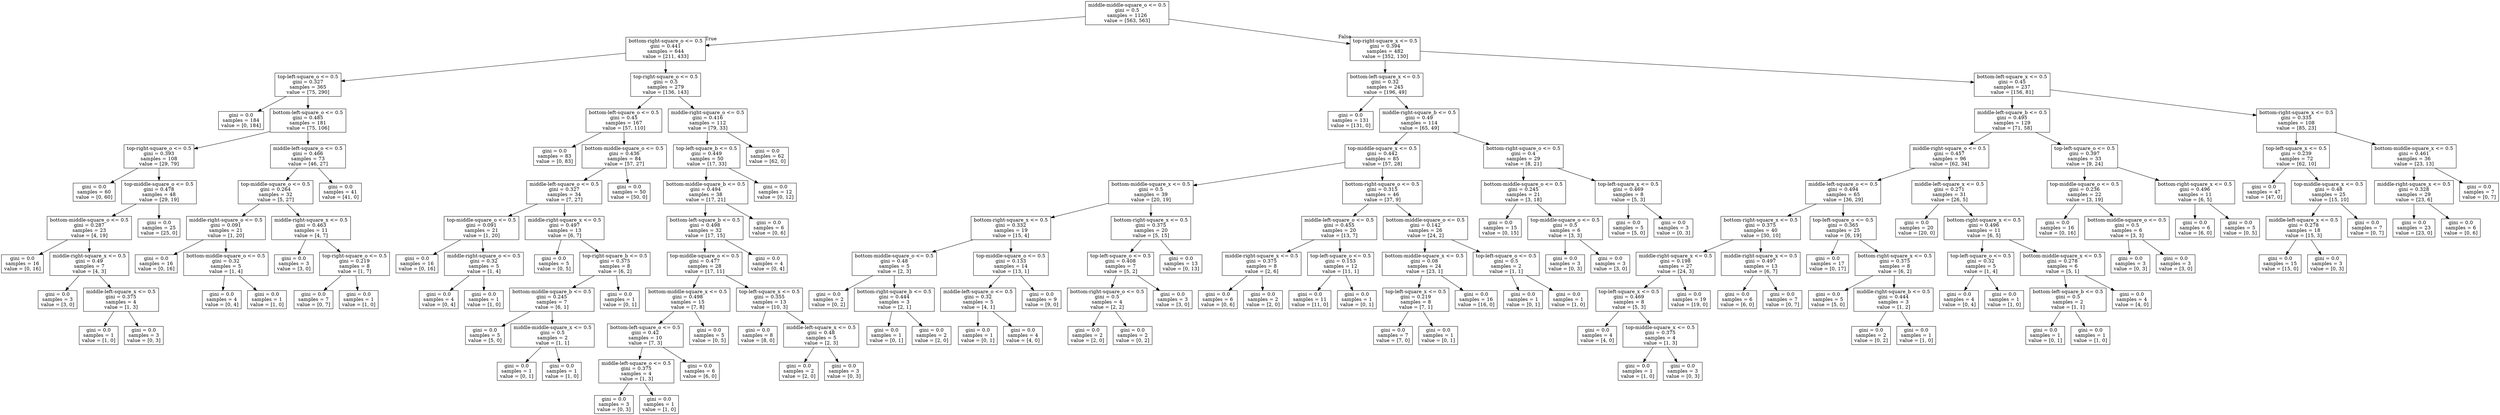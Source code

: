 digraph Tree {
node [shape=box] ;
0 [label="middle-middle-square_o <= 0.5\ngini = 0.5\nsamples = 1126\nvalue = [563, 563]"] ;
1 [label="bottom-right-square_o <= 0.5\ngini = 0.441\nsamples = 644\nvalue = [211, 433]"] ;
0 -> 1 [labeldistance=2.5, labelangle=45, headlabel="True"] ;
2 [label="top-left-square_o <= 0.5\ngini = 0.327\nsamples = 365\nvalue = [75, 290]"] ;
1 -> 2 ;
3 [label="gini = 0.0\nsamples = 184\nvalue = [0, 184]"] ;
2 -> 3 ;
4 [label="bottom-left-square_o <= 0.5\ngini = 0.485\nsamples = 181\nvalue = [75, 106]"] ;
2 -> 4 ;
5 [label="top-right-square_o <= 0.5\ngini = 0.393\nsamples = 108\nvalue = [29, 79]"] ;
4 -> 5 ;
6 [label="gini = 0.0\nsamples = 60\nvalue = [0, 60]"] ;
5 -> 6 ;
7 [label="top-middle-square_o <= 0.5\ngini = 0.478\nsamples = 48\nvalue = [29, 19]"] ;
5 -> 7 ;
8 [label="bottom-middle-square_o <= 0.5\ngini = 0.287\nsamples = 23\nvalue = [4, 19]"] ;
7 -> 8 ;
9 [label="gini = 0.0\nsamples = 16\nvalue = [0, 16]"] ;
8 -> 9 ;
10 [label="middle-right-square_x <= 0.5\ngini = 0.49\nsamples = 7\nvalue = [4, 3]"] ;
8 -> 10 ;
11 [label="gini = 0.0\nsamples = 3\nvalue = [3, 0]"] ;
10 -> 11 ;
12 [label="middle-left-square_x <= 0.5\ngini = 0.375\nsamples = 4\nvalue = [1, 3]"] ;
10 -> 12 ;
13 [label="gini = 0.0\nsamples = 1\nvalue = [1, 0]"] ;
12 -> 13 ;
14 [label="gini = 0.0\nsamples = 3\nvalue = [0, 3]"] ;
12 -> 14 ;
15 [label="gini = 0.0\nsamples = 25\nvalue = [25, 0]"] ;
7 -> 15 ;
16 [label="middle-left-square_o <= 0.5\ngini = 0.466\nsamples = 73\nvalue = [46, 27]"] ;
4 -> 16 ;
17 [label="top-middle-square_o <= 0.5\ngini = 0.264\nsamples = 32\nvalue = [5, 27]"] ;
16 -> 17 ;
18 [label="middle-right-square_o <= 0.5\ngini = 0.091\nsamples = 21\nvalue = [1, 20]"] ;
17 -> 18 ;
19 [label="gini = 0.0\nsamples = 16\nvalue = [0, 16]"] ;
18 -> 19 ;
20 [label="bottom-middle-square_o <= 0.5\ngini = 0.32\nsamples = 5\nvalue = [1, 4]"] ;
18 -> 20 ;
21 [label="gini = 0.0\nsamples = 4\nvalue = [0, 4]"] ;
20 -> 21 ;
22 [label="gini = 0.0\nsamples = 1\nvalue = [1, 0]"] ;
20 -> 22 ;
23 [label="middle-right-square_x <= 0.5\ngini = 0.463\nsamples = 11\nvalue = [4, 7]"] ;
17 -> 23 ;
24 [label="gini = 0.0\nsamples = 3\nvalue = [3, 0]"] ;
23 -> 24 ;
25 [label="top-right-square_o <= 0.5\ngini = 0.219\nsamples = 8\nvalue = [1, 7]"] ;
23 -> 25 ;
26 [label="gini = 0.0\nsamples = 7\nvalue = [0, 7]"] ;
25 -> 26 ;
27 [label="gini = 0.0\nsamples = 1\nvalue = [1, 0]"] ;
25 -> 27 ;
28 [label="gini = 0.0\nsamples = 41\nvalue = [41, 0]"] ;
16 -> 28 ;
29 [label="top-right-square_o <= 0.5\ngini = 0.5\nsamples = 279\nvalue = [136, 143]"] ;
1 -> 29 ;
30 [label="bottom-left-square_o <= 0.5\ngini = 0.45\nsamples = 167\nvalue = [57, 110]"] ;
29 -> 30 ;
31 [label="gini = 0.0\nsamples = 83\nvalue = [0, 83]"] ;
30 -> 31 ;
32 [label="bottom-middle-square_o <= 0.5\ngini = 0.436\nsamples = 84\nvalue = [57, 27]"] ;
30 -> 32 ;
33 [label="middle-left-square_o <= 0.5\ngini = 0.327\nsamples = 34\nvalue = [7, 27]"] ;
32 -> 33 ;
34 [label="top-middle-square_o <= 0.5\ngini = 0.091\nsamples = 21\nvalue = [1, 20]"] ;
33 -> 34 ;
35 [label="gini = 0.0\nsamples = 16\nvalue = [0, 16]"] ;
34 -> 35 ;
36 [label="middle-right-square_o <= 0.5\ngini = 0.32\nsamples = 5\nvalue = [1, 4]"] ;
34 -> 36 ;
37 [label="gini = 0.0\nsamples = 4\nvalue = [0, 4]"] ;
36 -> 37 ;
38 [label="gini = 0.0\nsamples = 1\nvalue = [1, 0]"] ;
36 -> 38 ;
39 [label="middle-right-square_x <= 0.5\ngini = 0.497\nsamples = 13\nvalue = [6, 7]"] ;
33 -> 39 ;
40 [label="gini = 0.0\nsamples = 5\nvalue = [0, 5]"] ;
39 -> 40 ;
41 [label="top-right-square_b <= 0.5\ngini = 0.375\nsamples = 8\nvalue = [6, 2]"] ;
39 -> 41 ;
42 [label="bottom-middle-square_b <= 0.5\ngini = 0.245\nsamples = 7\nvalue = [6, 1]"] ;
41 -> 42 ;
43 [label="gini = 0.0\nsamples = 5\nvalue = [5, 0]"] ;
42 -> 43 ;
44 [label="middle-middle-square_x <= 0.5\ngini = 0.5\nsamples = 2\nvalue = [1, 1]"] ;
42 -> 44 ;
45 [label="gini = 0.0\nsamples = 1\nvalue = [0, 1]"] ;
44 -> 45 ;
46 [label="gini = 0.0\nsamples = 1\nvalue = [1, 0]"] ;
44 -> 46 ;
47 [label="gini = 0.0\nsamples = 1\nvalue = [0, 1]"] ;
41 -> 47 ;
48 [label="gini = 0.0\nsamples = 50\nvalue = [50, 0]"] ;
32 -> 48 ;
49 [label="middle-right-square_o <= 0.5\ngini = 0.416\nsamples = 112\nvalue = [79, 33]"] ;
29 -> 49 ;
50 [label="top-left-square_b <= 0.5\ngini = 0.449\nsamples = 50\nvalue = [17, 33]"] ;
49 -> 50 ;
51 [label="bottom-middle-square_b <= 0.5\ngini = 0.494\nsamples = 38\nvalue = [17, 21]"] ;
50 -> 51 ;
52 [label="bottom-left-square_b <= 0.5\ngini = 0.498\nsamples = 32\nvalue = [17, 15]"] ;
51 -> 52 ;
53 [label="top-middle-square_o <= 0.5\ngini = 0.477\nsamples = 28\nvalue = [17, 11]"] ;
52 -> 53 ;
54 [label="bottom-middle-square_x <= 0.5\ngini = 0.498\nsamples = 15\nvalue = [7, 8]"] ;
53 -> 54 ;
55 [label="bottom-left-square_o <= 0.5\ngini = 0.42\nsamples = 10\nvalue = [7, 3]"] ;
54 -> 55 ;
56 [label="middle-left-square_o <= 0.5\ngini = 0.375\nsamples = 4\nvalue = [1, 3]"] ;
55 -> 56 ;
57 [label="gini = 0.0\nsamples = 3\nvalue = [0, 3]"] ;
56 -> 57 ;
58 [label="gini = 0.0\nsamples = 1\nvalue = [1, 0]"] ;
56 -> 58 ;
59 [label="gini = 0.0\nsamples = 6\nvalue = [6, 0]"] ;
55 -> 59 ;
60 [label="gini = 0.0\nsamples = 5\nvalue = [0, 5]"] ;
54 -> 60 ;
61 [label="top-left-square_x <= 0.5\ngini = 0.355\nsamples = 13\nvalue = [10, 3]"] ;
53 -> 61 ;
62 [label="gini = 0.0\nsamples = 8\nvalue = [8, 0]"] ;
61 -> 62 ;
63 [label="middle-left-square_x <= 0.5\ngini = 0.48\nsamples = 5\nvalue = [2, 3]"] ;
61 -> 63 ;
64 [label="gini = 0.0\nsamples = 2\nvalue = [2, 0]"] ;
63 -> 64 ;
65 [label="gini = 0.0\nsamples = 3\nvalue = [0, 3]"] ;
63 -> 65 ;
66 [label="gini = 0.0\nsamples = 4\nvalue = [0, 4]"] ;
52 -> 66 ;
67 [label="gini = 0.0\nsamples = 6\nvalue = [0, 6]"] ;
51 -> 67 ;
68 [label="gini = 0.0\nsamples = 12\nvalue = [0, 12]"] ;
50 -> 68 ;
69 [label="gini = 0.0\nsamples = 62\nvalue = [62, 0]"] ;
49 -> 69 ;
70 [label="top-right-square_x <= 0.5\ngini = 0.394\nsamples = 482\nvalue = [352, 130]"] ;
0 -> 70 [labeldistance=2.5, labelangle=-45, headlabel="False"] ;
71 [label="bottom-left-square_x <= 0.5\ngini = 0.32\nsamples = 245\nvalue = [196, 49]"] ;
70 -> 71 ;
72 [label="gini = 0.0\nsamples = 131\nvalue = [131, 0]"] ;
71 -> 72 ;
73 [label="middle-right-square_b <= 0.5\ngini = 0.49\nsamples = 114\nvalue = [65, 49]"] ;
71 -> 73 ;
74 [label="top-middle-square_x <= 0.5\ngini = 0.442\nsamples = 85\nvalue = [57, 28]"] ;
73 -> 74 ;
75 [label="bottom-middle-square_x <= 0.5\ngini = 0.5\nsamples = 39\nvalue = [20, 19]"] ;
74 -> 75 ;
76 [label="bottom-right-square_x <= 0.5\ngini = 0.332\nsamples = 19\nvalue = [15, 4]"] ;
75 -> 76 ;
77 [label="bottom-middle-square_o <= 0.5\ngini = 0.48\nsamples = 5\nvalue = [2, 3]"] ;
76 -> 77 ;
78 [label="gini = 0.0\nsamples = 2\nvalue = [0, 2]"] ;
77 -> 78 ;
79 [label="bottom-right-square_b <= 0.5\ngini = 0.444\nsamples = 3\nvalue = [2, 1]"] ;
77 -> 79 ;
80 [label="gini = 0.0\nsamples = 1\nvalue = [0, 1]"] ;
79 -> 80 ;
81 [label="gini = 0.0\nsamples = 2\nvalue = [2, 0]"] ;
79 -> 81 ;
82 [label="top-middle-square_o <= 0.5\ngini = 0.133\nsamples = 14\nvalue = [13, 1]"] ;
76 -> 82 ;
83 [label="middle-left-square_o <= 0.5\ngini = 0.32\nsamples = 5\nvalue = [4, 1]"] ;
82 -> 83 ;
84 [label="gini = 0.0\nsamples = 1\nvalue = [0, 1]"] ;
83 -> 84 ;
85 [label="gini = 0.0\nsamples = 4\nvalue = [4, 0]"] ;
83 -> 85 ;
86 [label="gini = 0.0\nsamples = 9\nvalue = [9, 0]"] ;
82 -> 86 ;
87 [label="bottom-right-square_x <= 0.5\ngini = 0.375\nsamples = 20\nvalue = [5, 15]"] ;
75 -> 87 ;
88 [label="top-left-square_o <= 0.5\ngini = 0.408\nsamples = 7\nvalue = [5, 2]"] ;
87 -> 88 ;
89 [label="bottom-right-square_o <= 0.5\ngini = 0.5\nsamples = 4\nvalue = [2, 2]"] ;
88 -> 89 ;
90 [label="gini = 0.0\nsamples = 2\nvalue = [2, 0]"] ;
89 -> 90 ;
91 [label="gini = 0.0\nsamples = 2\nvalue = [0, 2]"] ;
89 -> 91 ;
92 [label="gini = 0.0\nsamples = 3\nvalue = [3, 0]"] ;
88 -> 92 ;
93 [label="gini = 0.0\nsamples = 13\nvalue = [0, 13]"] ;
87 -> 93 ;
94 [label="bottom-right-square_o <= 0.5\ngini = 0.315\nsamples = 46\nvalue = [37, 9]"] ;
74 -> 94 ;
95 [label="middle-left-square_o <= 0.5\ngini = 0.455\nsamples = 20\nvalue = [13, 7]"] ;
94 -> 95 ;
96 [label="middle-right-square_x <= 0.5\ngini = 0.375\nsamples = 8\nvalue = [2, 6]"] ;
95 -> 96 ;
97 [label="gini = 0.0\nsamples = 6\nvalue = [0, 6]"] ;
96 -> 97 ;
98 [label="gini = 0.0\nsamples = 2\nvalue = [2, 0]"] ;
96 -> 98 ;
99 [label="top-left-square_o <= 0.5\ngini = 0.153\nsamples = 12\nvalue = [11, 1]"] ;
95 -> 99 ;
100 [label="gini = 0.0\nsamples = 11\nvalue = [11, 0]"] ;
99 -> 100 ;
101 [label="gini = 0.0\nsamples = 1\nvalue = [0, 1]"] ;
99 -> 101 ;
102 [label="bottom-middle-square_o <= 0.5\ngini = 0.142\nsamples = 26\nvalue = [24, 2]"] ;
94 -> 102 ;
103 [label="bottom-middle-square_x <= 0.5\ngini = 0.08\nsamples = 24\nvalue = [23, 1]"] ;
102 -> 103 ;
104 [label="top-left-square_x <= 0.5\ngini = 0.219\nsamples = 8\nvalue = [7, 1]"] ;
103 -> 104 ;
105 [label="gini = 0.0\nsamples = 7\nvalue = [7, 0]"] ;
104 -> 105 ;
106 [label="gini = 0.0\nsamples = 1\nvalue = [0, 1]"] ;
104 -> 106 ;
107 [label="gini = 0.0\nsamples = 16\nvalue = [16, 0]"] ;
103 -> 107 ;
108 [label="top-left-square_o <= 0.5\ngini = 0.5\nsamples = 2\nvalue = [1, 1]"] ;
102 -> 108 ;
109 [label="gini = 0.0\nsamples = 1\nvalue = [0, 1]"] ;
108 -> 109 ;
110 [label="gini = 0.0\nsamples = 1\nvalue = [1, 0]"] ;
108 -> 110 ;
111 [label="bottom-right-square_o <= 0.5\ngini = 0.4\nsamples = 29\nvalue = [8, 21]"] ;
73 -> 111 ;
112 [label="bottom-middle-square_o <= 0.5\ngini = 0.245\nsamples = 21\nvalue = [3, 18]"] ;
111 -> 112 ;
113 [label="gini = 0.0\nsamples = 15\nvalue = [0, 15]"] ;
112 -> 113 ;
114 [label="top-middle-square_o <= 0.5\ngini = 0.5\nsamples = 6\nvalue = [3, 3]"] ;
112 -> 114 ;
115 [label="gini = 0.0\nsamples = 3\nvalue = [0, 3]"] ;
114 -> 115 ;
116 [label="gini = 0.0\nsamples = 3\nvalue = [3, 0]"] ;
114 -> 116 ;
117 [label="top-left-square_x <= 0.5\ngini = 0.469\nsamples = 8\nvalue = [5, 3]"] ;
111 -> 117 ;
118 [label="gini = 0.0\nsamples = 5\nvalue = [5, 0]"] ;
117 -> 118 ;
119 [label="gini = 0.0\nsamples = 3\nvalue = [0, 3]"] ;
117 -> 119 ;
120 [label="bottom-left-square_x <= 0.5\ngini = 0.45\nsamples = 237\nvalue = [156, 81]"] ;
70 -> 120 ;
121 [label="middle-left-square_b <= 0.5\ngini = 0.495\nsamples = 129\nvalue = [71, 58]"] ;
120 -> 121 ;
122 [label="middle-right-square_o <= 0.5\ngini = 0.457\nsamples = 96\nvalue = [62, 34]"] ;
121 -> 122 ;
123 [label="middle-left-square_o <= 0.5\ngini = 0.494\nsamples = 65\nvalue = [36, 29]"] ;
122 -> 123 ;
124 [label="bottom-right-square_x <= 0.5\ngini = 0.375\nsamples = 40\nvalue = [30, 10]"] ;
123 -> 124 ;
125 [label="middle-right-square_x <= 0.5\ngini = 0.198\nsamples = 27\nvalue = [24, 3]"] ;
124 -> 125 ;
126 [label="top-left-square_x <= 0.5\ngini = 0.469\nsamples = 8\nvalue = [5, 3]"] ;
125 -> 126 ;
127 [label="gini = 0.0\nsamples = 4\nvalue = [4, 0]"] ;
126 -> 127 ;
128 [label="top-middle-square_x <= 0.5\ngini = 0.375\nsamples = 4\nvalue = [1, 3]"] ;
126 -> 128 ;
129 [label="gini = 0.0\nsamples = 1\nvalue = [1, 0]"] ;
128 -> 129 ;
130 [label="gini = 0.0\nsamples = 3\nvalue = [0, 3]"] ;
128 -> 130 ;
131 [label="gini = 0.0\nsamples = 19\nvalue = [19, 0]"] ;
125 -> 131 ;
132 [label="middle-right-square_x <= 0.5\ngini = 0.497\nsamples = 13\nvalue = [6, 7]"] ;
124 -> 132 ;
133 [label="gini = 0.0\nsamples = 6\nvalue = [6, 0]"] ;
132 -> 133 ;
134 [label="gini = 0.0\nsamples = 7\nvalue = [0, 7]"] ;
132 -> 134 ;
135 [label="top-left-square_o <= 0.5\ngini = 0.365\nsamples = 25\nvalue = [6, 19]"] ;
123 -> 135 ;
136 [label="gini = 0.0\nsamples = 17\nvalue = [0, 17]"] ;
135 -> 136 ;
137 [label="bottom-right-square_x <= 0.5\ngini = 0.375\nsamples = 8\nvalue = [6, 2]"] ;
135 -> 137 ;
138 [label="gini = 0.0\nsamples = 5\nvalue = [5, 0]"] ;
137 -> 138 ;
139 [label="middle-right-square_b <= 0.5\ngini = 0.444\nsamples = 3\nvalue = [1, 2]"] ;
137 -> 139 ;
140 [label="gini = 0.0\nsamples = 2\nvalue = [0, 2]"] ;
139 -> 140 ;
141 [label="gini = 0.0\nsamples = 1\nvalue = [1, 0]"] ;
139 -> 141 ;
142 [label="middle-left-square_x <= 0.5\ngini = 0.271\nsamples = 31\nvalue = [26, 5]"] ;
122 -> 142 ;
143 [label="gini = 0.0\nsamples = 20\nvalue = [20, 0]"] ;
142 -> 143 ;
144 [label="bottom-right-square_x <= 0.5\ngini = 0.496\nsamples = 11\nvalue = [6, 5]"] ;
142 -> 144 ;
145 [label="top-left-square_o <= 0.5\ngini = 0.32\nsamples = 5\nvalue = [1, 4]"] ;
144 -> 145 ;
146 [label="gini = 0.0\nsamples = 4\nvalue = [0, 4]"] ;
145 -> 146 ;
147 [label="gini = 0.0\nsamples = 1\nvalue = [1, 0]"] ;
145 -> 147 ;
148 [label="bottom-middle-square_x <= 0.5\ngini = 0.278\nsamples = 6\nvalue = [5, 1]"] ;
144 -> 148 ;
149 [label="bottom-left-square_b <= 0.5\ngini = 0.5\nsamples = 2\nvalue = [1, 1]"] ;
148 -> 149 ;
150 [label="gini = 0.0\nsamples = 1\nvalue = [0, 1]"] ;
149 -> 150 ;
151 [label="gini = 0.0\nsamples = 1\nvalue = [1, 0]"] ;
149 -> 151 ;
152 [label="gini = 0.0\nsamples = 4\nvalue = [4, 0]"] ;
148 -> 152 ;
153 [label="top-left-square_o <= 0.5\ngini = 0.397\nsamples = 33\nvalue = [9, 24]"] ;
121 -> 153 ;
154 [label="top-middle-square_o <= 0.5\ngini = 0.236\nsamples = 22\nvalue = [3, 19]"] ;
153 -> 154 ;
155 [label="gini = 0.0\nsamples = 16\nvalue = [0, 16]"] ;
154 -> 155 ;
156 [label="bottom-middle-square_o <= 0.5\ngini = 0.5\nsamples = 6\nvalue = [3, 3]"] ;
154 -> 156 ;
157 [label="gini = 0.0\nsamples = 3\nvalue = [0, 3]"] ;
156 -> 157 ;
158 [label="gini = 0.0\nsamples = 3\nvalue = [3, 0]"] ;
156 -> 158 ;
159 [label="bottom-right-square_x <= 0.5\ngini = 0.496\nsamples = 11\nvalue = [6, 5]"] ;
153 -> 159 ;
160 [label="gini = 0.0\nsamples = 6\nvalue = [6, 0]"] ;
159 -> 160 ;
161 [label="gini = 0.0\nsamples = 5\nvalue = [0, 5]"] ;
159 -> 161 ;
162 [label="bottom-right-square_x <= 0.5\ngini = 0.335\nsamples = 108\nvalue = [85, 23]"] ;
120 -> 162 ;
163 [label="top-left-square_x <= 0.5\ngini = 0.239\nsamples = 72\nvalue = [62, 10]"] ;
162 -> 163 ;
164 [label="gini = 0.0\nsamples = 47\nvalue = [47, 0]"] ;
163 -> 164 ;
165 [label="top-middle-square_x <= 0.5\ngini = 0.48\nsamples = 25\nvalue = [15, 10]"] ;
163 -> 165 ;
166 [label="middle-left-square_x <= 0.5\ngini = 0.278\nsamples = 18\nvalue = [15, 3]"] ;
165 -> 166 ;
167 [label="gini = 0.0\nsamples = 15\nvalue = [15, 0]"] ;
166 -> 167 ;
168 [label="gini = 0.0\nsamples = 3\nvalue = [0, 3]"] ;
166 -> 168 ;
169 [label="gini = 0.0\nsamples = 7\nvalue = [0, 7]"] ;
165 -> 169 ;
170 [label="bottom-middle-square_x <= 0.5\ngini = 0.461\nsamples = 36\nvalue = [23, 13]"] ;
162 -> 170 ;
171 [label="middle-right-square_x <= 0.5\ngini = 0.328\nsamples = 29\nvalue = [23, 6]"] ;
170 -> 171 ;
172 [label="gini = 0.0\nsamples = 23\nvalue = [23, 0]"] ;
171 -> 172 ;
173 [label="gini = 0.0\nsamples = 6\nvalue = [0, 6]"] ;
171 -> 173 ;
174 [label="gini = 0.0\nsamples = 7\nvalue = [0, 7]"] ;
170 -> 174 ;
}